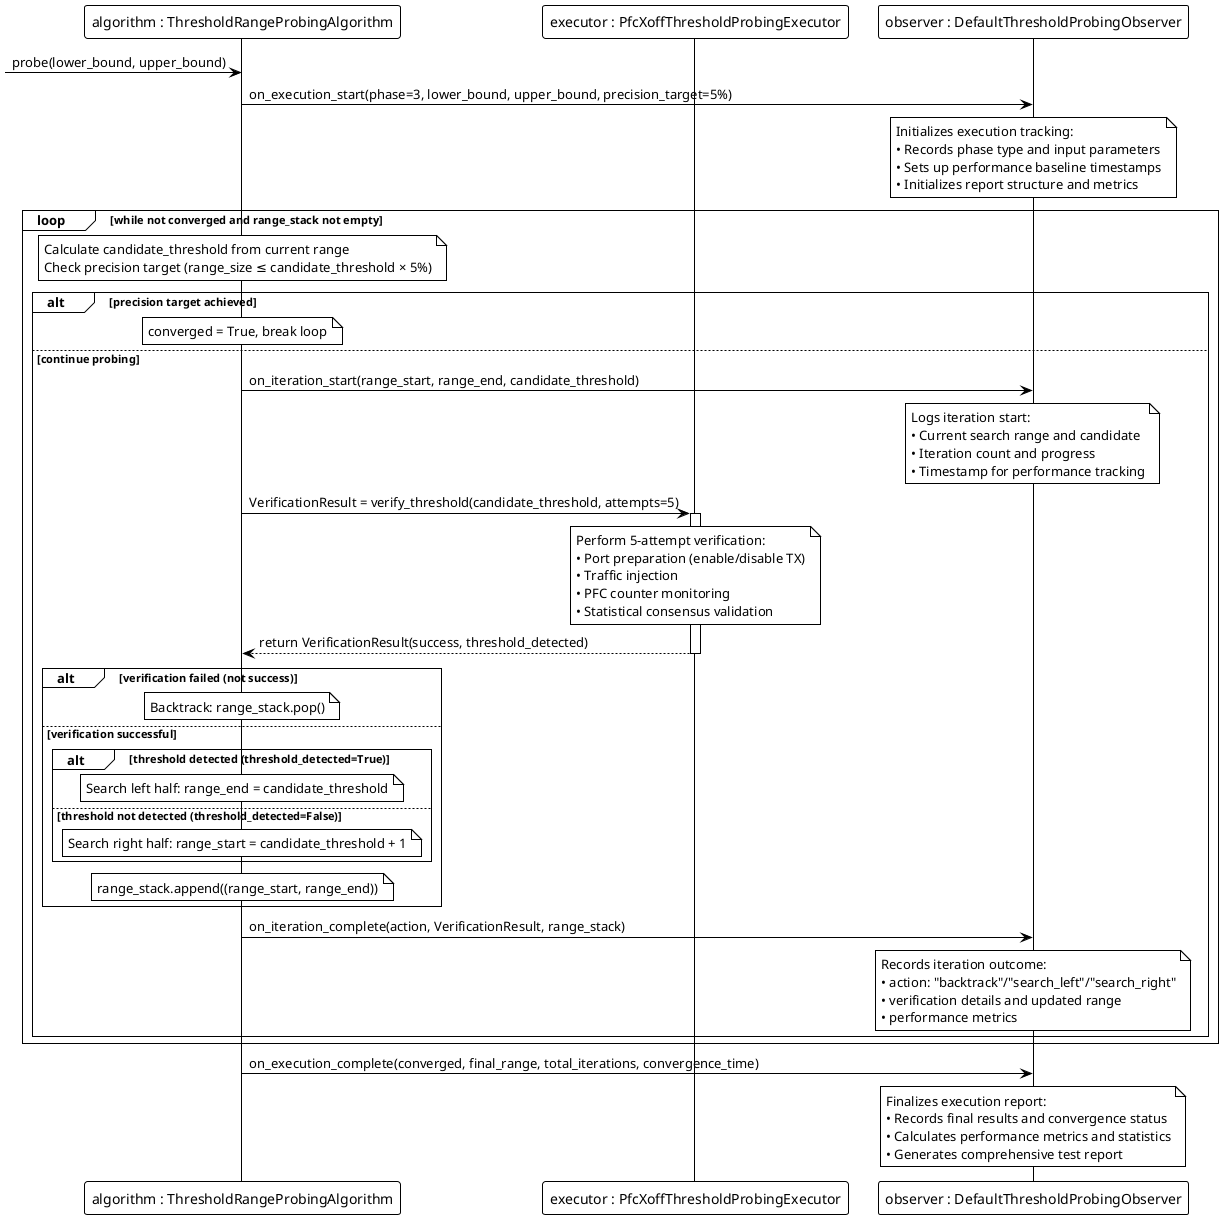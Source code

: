 @startuml MmuThresholdProbingPhase3
!theme plain

participant "algorithm : ThresholdRangeProbingAlgorithm" as Algorithm
participant "executor : PfcXoffThresholdProbingExecutor" as Executor  
participant "observer : DefaultThresholdProbingObserver" as Observer

-> Algorithm : probe(lower_bound, upper_bound)

' Search start notification
Algorithm -> Observer : on_execution_start(phase=3, lower_bound, upper_bound, precision_target=5%)
note over Observer : Initializes execution tracking:\n• Records phase type and input parameters\n• Sets up performance baseline timestamps\n• Initializes report structure and metrics

' Binary search loop starts
loop while not converged and range_stack not empty

    note over Algorithm: Calculate candidate_threshold from current range\nCheck precision target (range_size ≤ candidate_threshold × 5%)

    alt precision target achieved
        note over Algorithm: converged = True, break loop

    else continue probing
        ' Iteration start notification  
        Algorithm -> Observer : on_iteration_start(range_start, range_end, candidate_threshold)
        note over Observer : Logs iteration start:\n• Current search range and candidate\n• Iteration count and progress\n• Timestamp for performance tracking

        ' Multi-attempt threshold verification
        Algorithm -> Executor : VerificationResult = verify_threshold(candidate_threshold, attempts=5)
        activate Executor

        note over Executor: Perform 5-attempt verification:\n• Port preparation (enable/disable TX)\n• Traffic injection\n• PFC counter monitoring\n• Statistical consensus validation

        Executor --> Algorithm : return VerificationResult(success, threshold_detected)
        deactivate Executor

        ' Update search range based on verification result
        alt verification failed (not success)
            note over Algorithm: Backtrack: range_stack.pop()
        else verification successful
            alt threshold detected (threshold_detected=True)
                note over Algorithm: Search left half: range_end = candidate_threshold
            else threshold not detected (threshold_detected=False)
                note over Algorithm: Search right half: range_start = candidate_threshold + 1
            end
            note over Algorithm: range_stack.append((range_start, range_end))
        end
        
        ' Unified iteration complete notification
        Algorithm -> Observer : on_iteration_complete(action, VerificationResult, range_stack)
        note over Observer : Records iteration outcome:\n• action: "backtrack"/"search_left"/"search_right"\n• verification details and updated range\n• performance metrics
    end
end

' Search complete notification
Algorithm -> Observer : on_execution_complete(converged, final_range, total_iterations, convergence_time)
note over Observer : Finalizes execution report:\n• Records final results and convergence status\n• Calculates performance metrics and statistics\n• Generates comprehensive test report

@enduml
